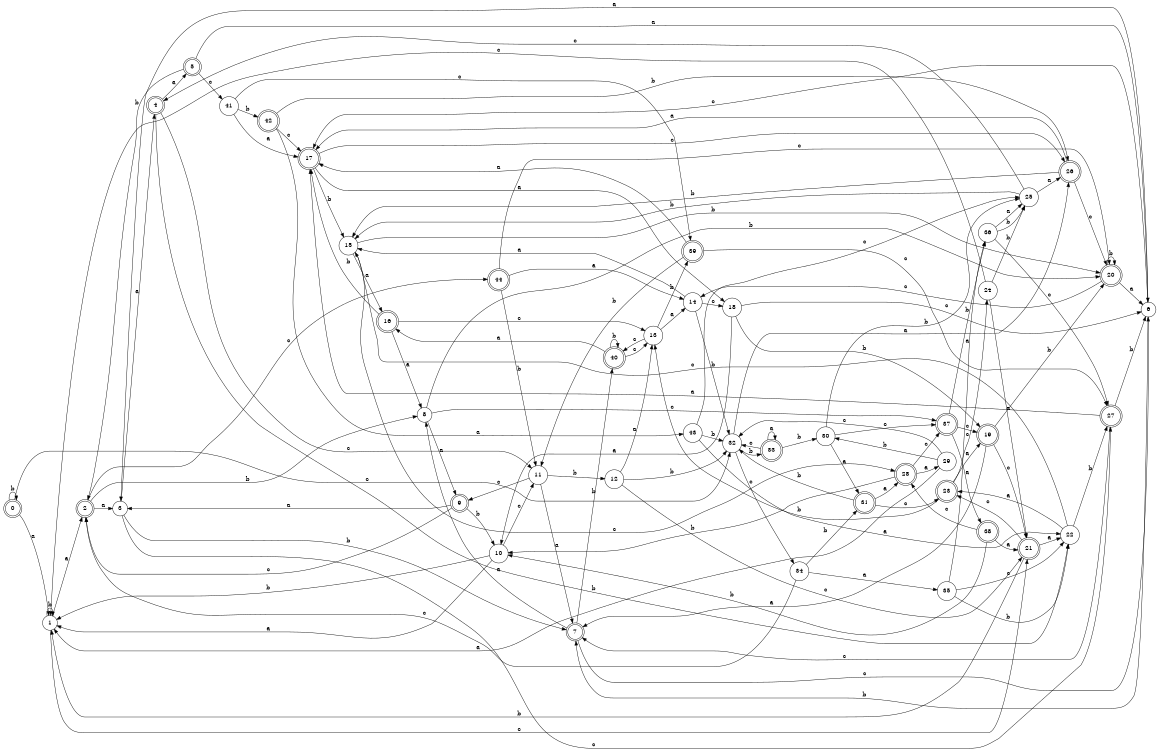 digraph n36_1 {
__start0 [label="" shape="none"];

rankdir=LR;
size="8,5";

s0 [style="rounded,filled", color="black", fillcolor="white" shape="doublecircle", label="0"];
s1 [style="filled", color="black", fillcolor="white" shape="circle", label="1"];
s2 [style="rounded,filled", color="black", fillcolor="white" shape="doublecircle", label="2"];
s3 [style="filled", color="black", fillcolor="white" shape="circle", label="3"];
s4 [style="rounded,filled", color="black", fillcolor="white" shape="doublecircle", label="4"];
s5 [style="rounded,filled", color="black", fillcolor="white" shape="doublecircle", label="5"];
s6 [style="filled", color="black", fillcolor="white" shape="circle", label="6"];
s7 [style="rounded,filled", color="black", fillcolor="white" shape="doublecircle", label="7"];
s8 [style="filled", color="black", fillcolor="white" shape="circle", label="8"];
s9 [style="rounded,filled", color="black", fillcolor="white" shape="doublecircle", label="9"];
s10 [style="filled", color="black", fillcolor="white" shape="circle", label="10"];
s11 [style="filled", color="black", fillcolor="white" shape="circle", label="11"];
s12 [style="filled", color="black", fillcolor="white" shape="circle", label="12"];
s13 [style="filled", color="black", fillcolor="white" shape="circle", label="13"];
s14 [style="filled", color="black", fillcolor="white" shape="circle", label="14"];
s15 [style="filled", color="black", fillcolor="white" shape="circle", label="15"];
s16 [style="rounded,filled", color="black", fillcolor="white" shape="doublecircle", label="16"];
s17 [style="rounded,filled", color="black", fillcolor="white" shape="doublecircle", label="17"];
s18 [style="filled", color="black", fillcolor="white" shape="circle", label="18"];
s19 [style="rounded,filled", color="black", fillcolor="white" shape="doublecircle", label="19"];
s20 [style="rounded,filled", color="black", fillcolor="white" shape="doublecircle", label="20"];
s21 [style="rounded,filled", color="black", fillcolor="white" shape="doublecircle", label="21"];
s22 [style="filled", color="black", fillcolor="white" shape="circle", label="22"];
s23 [style="rounded,filled", color="black", fillcolor="white" shape="doublecircle", label="23"];
s24 [style="filled", color="black", fillcolor="white" shape="circle", label="24"];
s25 [style="filled", color="black", fillcolor="white" shape="circle", label="25"];
s26 [style="rounded,filled", color="black", fillcolor="white" shape="doublecircle", label="26"];
s27 [style="rounded,filled", color="black", fillcolor="white" shape="doublecircle", label="27"];
s28 [style="rounded,filled", color="black", fillcolor="white" shape="doublecircle", label="28"];
s29 [style="filled", color="black", fillcolor="white" shape="circle", label="29"];
s30 [style="filled", color="black", fillcolor="white" shape="circle", label="30"];
s31 [style="rounded,filled", color="black", fillcolor="white" shape="doublecircle", label="31"];
s32 [style="filled", color="black", fillcolor="white" shape="circle", label="32"];
s33 [style="rounded,filled", color="black", fillcolor="white" shape="doublecircle", label="33"];
s34 [style="filled", color="black", fillcolor="white" shape="circle", label="34"];
s35 [style="filled", color="black", fillcolor="white" shape="circle", label="35"];
s36 [style="filled", color="black", fillcolor="white" shape="circle", label="36"];
s37 [style="rounded,filled", color="black", fillcolor="white" shape="doublecircle", label="37"];
s38 [style="rounded,filled", color="black", fillcolor="white" shape="doublecircle", label="38"];
s39 [style="rounded,filled", color="black", fillcolor="white" shape="doublecircle", label="39"];
s40 [style="rounded,filled", color="black", fillcolor="white" shape="doublecircle", label="40"];
s41 [style="filled", color="black", fillcolor="white" shape="circle", label="41"];
s42 [style="rounded,filled", color="black", fillcolor="white" shape="doublecircle", label="42"];
s43 [style="filled", color="black", fillcolor="white" shape="circle", label="43"];
s44 [style="rounded,filled", color="black", fillcolor="white" shape="doublecircle", label="44"];
s0 -> s1 [label="a"];
s0 -> s0 [label="b"];
s0 -> s32 [label="c"];
s1 -> s2 [label="a"];
s1 -> s1 [label="b"];
s1 -> s21 [label="c"];
s2 -> s3 [label="a"];
s2 -> s8 [label="b"];
s2 -> s44 [label="c"];
s3 -> s4 [label="a"];
s3 -> s7 [label="b"];
s3 -> s27 [label="c"];
s4 -> s5 [label="a"];
s4 -> s22 [label="b"];
s4 -> s11 [label="c"];
s5 -> s6 [label="a"];
s5 -> s2 [label="b"];
s5 -> s41 [label="c"];
s6 -> s3 [label="a"];
s6 -> s7 [label="b"];
s6 -> s17 [label="c"];
s7 -> s8 [label="a"];
s7 -> s40 [label="b"];
s7 -> s6 [label="c"];
s8 -> s9 [label="a"];
s8 -> s20 [label="b"];
s8 -> s37 [label="c"];
s9 -> s3 [label="a"];
s9 -> s10 [label="b"];
s9 -> s2 [label="c"];
s10 -> s1 [label="a"];
s10 -> s1 [label="b"];
s10 -> s11 [label="c"];
s11 -> s7 [label="a"];
s11 -> s12 [label="b"];
s11 -> s9 [label="c"];
s12 -> s13 [label="a"];
s12 -> s32 [label="b"];
s12 -> s21 [label="c"];
s13 -> s14 [label="a"];
s13 -> s39 [label="b"];
s13 -> s40 [label="c"];
s14 -> s15 [label="a"];
s14 -> s32 [label="b"];
s14 -> s18 [label="c"];
s15 -> s16 [label="a"];
s15 -> s20 [label="b"];
s15 -> s28 [label="c"];
s16 -> s8 [label="a"];
s16 -> s17 [label="b"];
s16 -> s13 [label="c"];
s17 -> s18 [label="a"];
s17 -> s15 [label="b"];
s17 -> s26 [label="c"];
s18 -> s10 [label="a"];
s18 -> s19 [label="b"];
s18 -> s6 [label="c"];
s19 -> s7 [label="a"];
s19 -> s20 [label="b"];
s19 -> s21 [label="c"];
s20 -> s6 [label="a"];
s20 -> s20 [label="b"];
s20 -> s14 [label="c"];
s21 -> s22 [label="a"];
s21 -> s1 [label="b"];
s21 -> s23 [label="c"];
s22 -> s23 [label="a"];
s22 -> s27 [label="b"];
s22 -> s15 [label="c"];
s23 -> s19 [label="a"];
s23 -> s13 [label="b"];
s23 -> s24 [label="c"];
s24 -> s21 [label="a"];
s24 -> s25 [label="b"];
s24 -> s1 [label="c"];
s25 -> s26 [label="a"];
s25 -> s15 [label="b"];
s25 -> s4 [label="c"];
s26 -> s17 [label="a"];
s26 -> s15 [label="b"];
s26 -> s20 [label="c"];
s27 -> s17 [label="a"];
s27 -> s6 [label="b"];
s27 -> s7 [label="c"];
s28 -> s29 [label="a"];
s28 -> s10 [label="b"];
s28 -> s37 [label="c"];
s29 -> s1 [label="a"];
s29 -> s30 [label="b"];
s29 -> s32 [label="c"];
s30 -> s31 [label="a"];
s30 -> s25 [label="b"];
s30 -> s37 [label="c"];
s31 -> s28 [label="a"];
s31 -> s32 [label="b"];
s31 -> s23 [label="c"];
s32 -> s26 [label="a"];
s32 -> s33 [label="b"];
s32 -> s34 [label="c"];
s33 -> s33 [label="a"];
s33 -> s30 [label="b"];
s33 -> s32 [label="c"];
s34 -> s35 [label="a"];
s34 -> s31 [label="b"];
s34 -> s2 [label="c"];
s35 -> s36 [label="a"];
s35 -> s22 [label="b"];
s35 -> s22 [label="c"];
s36 -> s25 [label="a"];
s36 -> s25 [label="b"];
s36 -> s27 [label="c"];
s37 -> s38 [label="a"];
s37 -> s36 [label="b"];
s37 -> s19 [label="c"];
s38 -> s21 [label="a"];
s38 -> s10 [label="b"];
s38 -> s28 [label="c"];
s39 -> s17 [label="a"];
s39 -> s11 [label="b"];
s39 -> s27 [label="c"];
s40 -> s16 [label="a"];
s40 -> s40 [label="b"];
s40 -> s13 [label="c"];
s41 -> s17 [label="a"];
s41 -> s42 [label="b"];
s41 -> s39 [label="c"];
s42 -> s43 [label="a"];
s42 -> s26 [label="b"];
s42 -> s17 [label="c"];
s43 -> s22 [label="a"];
s43 -> s32 [label="b"];
s43 -> s25 [label="c"];
s44 -> s14 [label="a"];
s44 -> s11 [label="b"];
s44 -> s20 [label="c"];

}